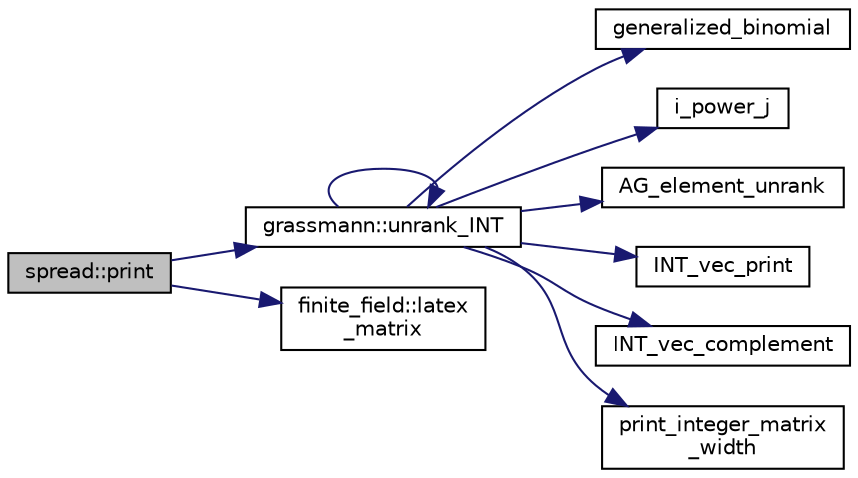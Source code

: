 digraph "spread::print"
{
  edge [fontname="Helvetica",fontsize="10",labelfontname="Helvetica",labelfontsize="10"];
  node [fontname="Helvetica",fontsize="10",shape=record];
  rankdir="LR";
  Node2132 [label="spread::print",height=0.2,width=0.4,color="black", fillcolor="grey75", style="filled", fontcolor="black"];
  Node2132 -> Node2133 [color="midnightblue",fontsize="10",style="solid",fontname="Helvetica"];
  Node2133 [label="grassmann::unrank_INT",height=0.2,width=0.4,color="black", fillcolor="white", style="filled",URL="$df/d02/classgrassmann.html#a32079405b95a6da2ba1420567d762d64"];
  Node2133 -> Node2134 [color="midnightblue",fontsize="10",style="solid",fontname="Helvetica"];
  Node2134 [label="generalized_binomial",height=0.2,width=0.4,color="black", fillcolor="white", style="filled",URL="$d2/d7c/combinatorics_8_c.html#a24762dc22e45175d18ec1ec1d2556ae8"];
  Node2133 -> Node2135 [color="midnightblue",fontsize="10",style="solid",fontname="Helvetica"];
  Node2135 [label="i_power_j",height=0.2,width=0.4,color="black", fillcolor="white", style="filled",URL="$de/dc5/algebra__and__number__theory_8h.html#a39b321523e8957d701618bb5cac542b5"];
  Node2133 -> Node2136 [color="midnightblue",fontsize="10",style="solid",fontname="Helvetica"];
  Node2136 [label="AG_element_unrank",height=0.2,width=0.4,color="black", fillcolor="white", style="filled",URL="$d4/d67/geometry_8h.html#a4a33b86c87b2879b97cfa1327abe2885"];
  Node2133 -> Node2137 [color="midnightblue",fontsize="10",style="solid",fontname="Helvetica"];
  Node2137 [label="INT_vec_print",height=0.2,width=0.4,color="black", fillcolor="white", style="filled",URL="$df/dbf/sajeeb_8_c.html#a79a5901af0b47dd0d694109543c027fe"];
  Node2133 -> Node2133 [color="midnightblue",fontsize="10",style="solid",fontname="Helvetica"];
  Node2133 -> Node2138 [color="midnightblue",fontsize="10",style="solid",fontname="Helvetica"];
  Node2138 [label="INT_vec_complement",height=0.2,width=0.4,color="black", fillcolor="white", style="filled",URL="$d5/db4/io__and__os_8h.html#a2a0a724647575fcd3090c763985eb81a"];
  Node2133 -> Node2139 [color="midnightblue",fontsize="10",style="solid",fontname="Helvetica"];
  Node2139 [label="print_integer_matrix\l_width",height=0.2,width=0.4,color="black", fillcolor="white", style="filled",URL="$d5/db4/io__and__os_8h.html#aa78f3e73fc2179251bd15adbcc31573f"];
  Node2132 -> Node2140 [color="midnightblue",fontsize="10",style="solid",fontname="Helvetica"];
  Node2140 [label="finite_field::latex\l_matrix",height=0.2,width=0.4,color="black", fillcolor="white", style="filled",URL="$df/d5a/classfinite__field.html#a880ac4f2543d10420ee5f85b1eaf88d7"];
}
